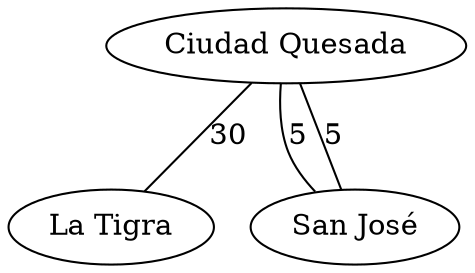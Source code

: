 graph A {
	"Ciudad Quesada" -- "La Tigra" [label=30]
	"Ciudad Quesada" -- "San José" [label=5]
	"San José" -- "Ciudad Quesada" [label=5]
}